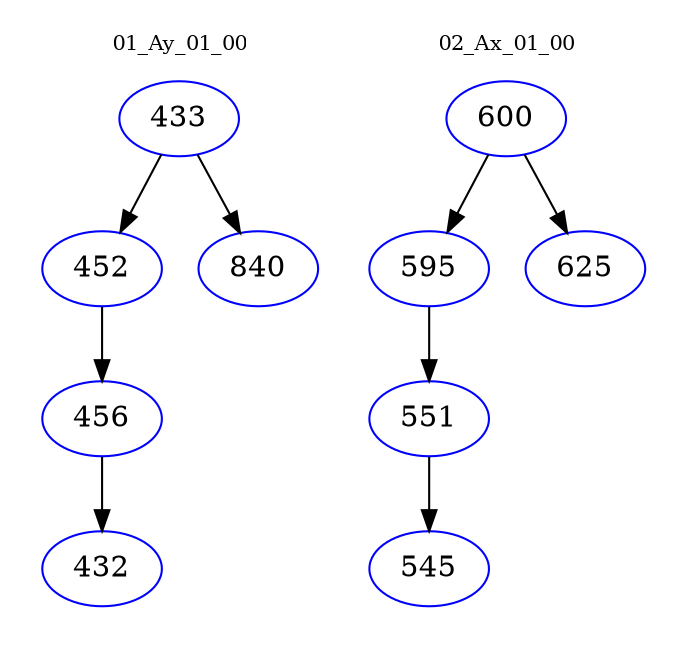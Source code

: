 digraph{
subgraph cluster_0 {
color = white
label = "01_Ay_01_00";
fontsize=10;
T0_433 [label="433", color="blue"]
T0_433 -> T0_452 [color="black"]
T0_452 [label="452", color="blue"]
T0_452 -> T0_456 [color="black"]
T0_456 [label="456", color="blue"]
T0_456 -> T0_432 [color="black"]
T0_432 [label="432", color="blue"]
T0_433 -> T0_840 [color="black"]
T0_840 [label="840", color="blue"]
}
subgraph cluster_1 {
color = white
label = "02_Ax_01_00";
fontsize=10;
T1_600 [label="600", color="blue"]
T1_600 -> T1_595 [color="black"]
T1_595 [label="595", color="blue"]
T1_595 -> T1_551 [color="black"]
T1_551 [label="551", color="blue"]
T1_551 -> T1_545 [color="black"]
T1_545 [label="545", color="blue"]
T1_600 -> T1_625 [color="black"]
T1_625 [label="625", color="blue"]
}
}
